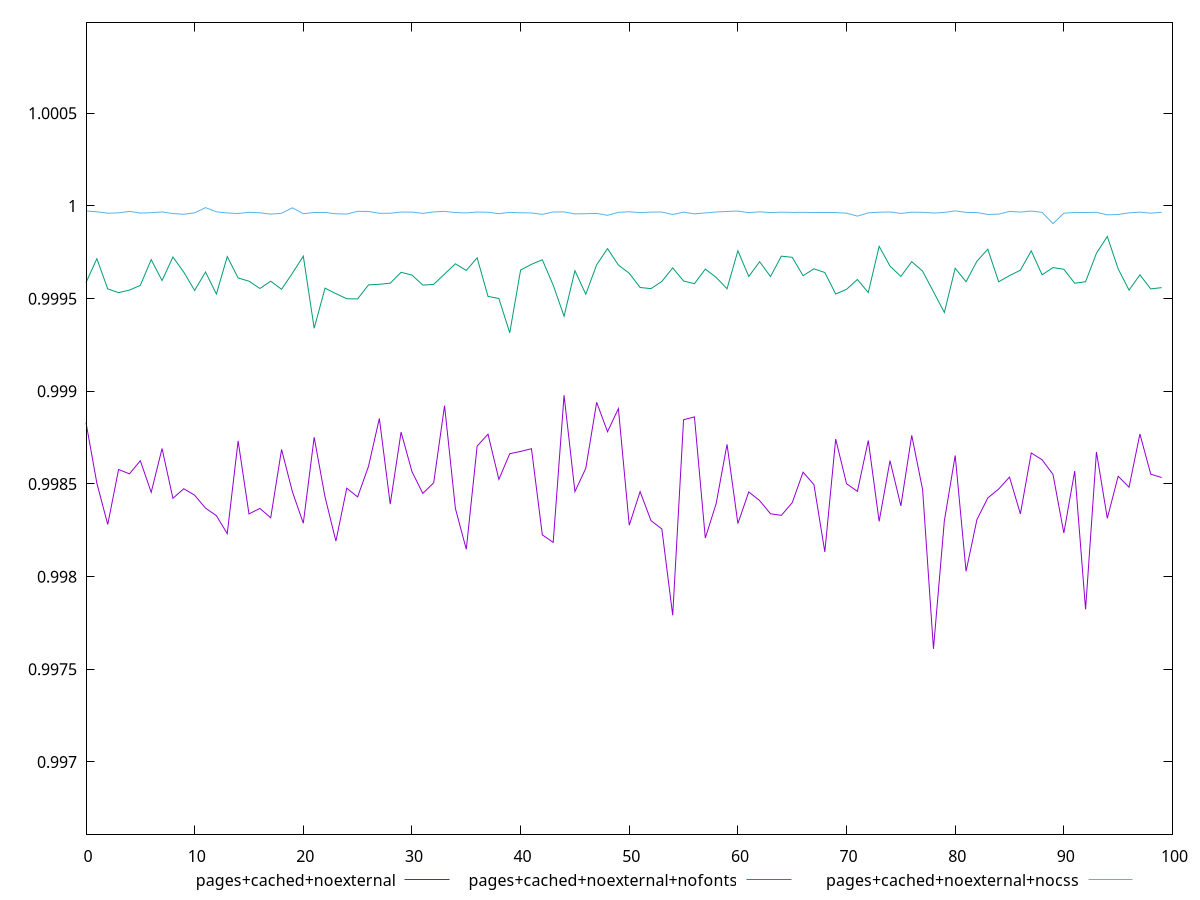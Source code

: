 $_pagesCachedNoexternal <<EOF
0.9988311288616056
0.9985040626774732
0.9982816325714007
0.9985780744162065
0.9985545834441563
0.9986254498217295
0.9984550148050624
0.9986912222796285
0.9984227202276853
0.9984742522129766
0.9984394121833642
0.9983694252763617
0.9983292460429767
0.9982320593519842
0.9987325058440764
0.9983383126857538
0.9983682860396088
0.9983176666932583
0.9986863852185519
0.9984572472093282
0.998288284705015
0.9987518830773692
0.9984300219777043
0.9981916007491174
0.9984773207160911
0.9984301603738897
0.9985948353405423
0.9988536237071378
0.9983913341541621
0.9987799186852817
0.9985666451306
0.998448988971942
0.9985062863158582
0.9989225937759438
0.9983675737153359
0.998147694892555
0.9987044152010172
0.9987687697037297
0.9985247352671891
0.9986632254075245
0.998675736995964
0.9986902962153816
0.9982252454875088
0.9981849798399316
0.9989786639992547
0.9984588858064509
0.9985843612177192
0.9989407246948265
0.9987819029008973
0.9989064450585514
0.9982776320696343
0.998458794807412
0.9983023629505441
0.9982572263611706
0.997791323744077
0.9988466500975486
0.9988620151408054
0.9982083545326197
0.9983943387442971
0.9987136978274052
0.998286611161388
0.9984573382766411
0.9984103236103412
0.9983392750603072
0.9983306953129125
0.9983989314062477
0.9985637555036009
0.9984963497767992
0.9981331478041653
0.9987423788199601
0.9985012128077222
0.9984602503102799
0.9987347441059982
0.998298202452506
0.9986258674074331
0.9983816818375689
0.9987623369169338
0.9984700028498084
0.9976105978692127
0.9983000633768515
0.9986538760965977
0.9980286067309869
0.9983078334510578
0.9984245711639432
0.9984727162290572
0.9985371582592177
0.9983387458057081
0.9986673921621744
0.998630412918702
0.9985517624868856
0.9982355344761078
0.9985697885685216
0.9978235930327491
0.9986729326445651
0.9983149449202137
0.9985417038586868
0.9984825895448343
0.9987696536784321
0.9985527177337082
0.9985348376749071
EOF
$_pagesCachedNoexternalNofonts <<EOF
0.9995867130461705
0.9997155708813916
0.9995525345887617
0.9995324748499728
0.9995461983598015
0.9995717473395884
0.9997107836219943
0.9995975328375959
0.9997247283984185
0.9996426786228678
0.9995442264962395
0.999643805970567
0.9995248074158889
0.9997269119413108
0.9996114713827928
0.9995942628157921
0.999555007424727
0.9995941808006155
0.9995504598168785
0.9996374508080671
0.999729404334732
0.9993403025999914
0.9995566617827665
0.999527066083989
0.9994994630984404
0.9994986515218454
0.9995742733249999
0.9995774483301512
0.9995834417161298
0.999642113903122
0.9996272611885435
0.999573148309716
0.9995768046401721
0.9996327099765355
0.999688164207247
0.9996523471018606
0.9997201484792616
0.9995122913829269
0.9995007171010617
0.9993156727224216
0.999654565605246
0.9996851494109901
0.9997098514070459
0.9995729093727312
0.9994050353650162
0.9996510077388454
0.9995239164669317
0.9996830187160586
0.9997701108514682
0.9996814200691568
0.9996368194720984
0.9995601657702582
0.9995541784468123
0.9995928503525879
0.9996660702344531
0.9995953278372429
0.9995806890045835
0.9996593987050791
0.9996145222609438
0.99955341896835
0.9997584846154661
0.9996193834436188
0.9996994143219318
0.999619055657714
0.9997293326907044
0.9997229692522078
0.9996238875213583
0.99966104066527
0.9996410568978107
0.9995250299506828
0.9995502110532494
0.9996033831532868
0.9995329142508276
0.999782236975502
0.9996758299712696
0.9996199292638053
0.9996996736098351
0.999648463552637
0.9995372542975767
0.9994253563184325
0.9996639097843597
0.9995912361304599
0.9997019091220116
0.9997668701145933
0.9995909886159418
0.9996241966051491
0.9996534939922463
0.9997576867650021
0.9996286866663896
0.9996676588608098
0.9996586255510742
0.9995832407770475
0.9995912856193457
0.9997449776349457
0.9998353806058917
0.9996605986617841
0.9995459835703406
0.9996283345261451
0.9995525876899221
0.9995594841900388
EOF
$_pagesCachedNoexternalNocss <<EOF
0.9999731094844447
0.9999687701505731
0.9999611309950934
0.9999628535225302
0.9999708570667061
0.9999618212453996
0.999963659000475
0.9999679965229258
0.9999591113965478
0.9999552501660898
0.9999631692825579
0.9999911809529832
0.9999685132942949
0.9999622227138402
0.9999593931573398
0.9999658480919253
0.9999633083814196
0.999956024750465
0.9999607706832754
0.9999903155197652
0.9999583867317186
0.9999648981389655
0.9999649166091578
0.9999580351856256
0.9999562795791648
0.9999711374697668
0.9999705344423637
0.999960651664667
0.9999607984961498
0.9999672487244099
0.9999669618868516
0.9999602493934397
0.9999678119748434
0.9999710232078596
0.9999645782726057
0.9999627251445855
0.9999674923377795
0.9999661742124143
0.9999585033777884
0.9999654829723852
0.9999635448154687
0.9999623598419709
0.9999546612416841
0.9999677366186668
0.9999679729664483
0.9999574114407275
0.9999583575283957
0.9999599313381355
0.9999496906361707
0.9999656330334865
0.9999690232011187
0.999963822628426
0.9999671241691669
0.9999673293688031
0.9999539450501953
0.9999670869460316
0.999957648918546
0.9999625355509808
0.9999675313509924
0.9999706423080013
0.9999726817546495
0.9999640092295805
0.9999686314098348
0.9999641903477032
0.9999666774195246
0.9999652179281308
0.9999658345419873
0.999965809688995
0.9999657893437139
0.9999647176369169
0.9999612037342532
0.9999452046318835
0.9999629839504032
0.9999663931763763
0.9999676632770695
0.9999596552183805
0.9999664488481799
0.9999658390591226
0.9999620261078681
0.9999651031720103
0.9999737562083566
0.9999653826338009
0.9999645968805138
0.9999543586940882
0.9999561329232666
0.9999705344423637
0.9999672836176632
0.9999724988983967
0.9999656307638276
0.9999050328384271
0.9999609877000329
0.9999654806946114
0.9999647338667977
0.9999657983872852
0.999952149836471
0.9999540372342086
0.9999630971657276
0.9999667547982598
0.999961105886785
0.9999662525476181
EOF
set key outside below
set terminal pngcairo
set output "report_00004_2020-11-02T20-21-41.718Z/mainthread-work-breakdown/mainthread-work-breakdown_pages+cached+noexternal_pages+cached+noexternal+nofonts_pages+cached+noexternal+nocss.png"
set yrange [0.9966105978692127:1.0009911809529832]
plot $_pagesCachedNoexternal title "pages+cached+noexternal" with line ,$_pagesCachedNoexternalNofonts title "pages+cached+noexternal+nofonts" with line ,$_pagesCachedNoexternalNocss title "pages+cached+noexternal+nocss" with line ,